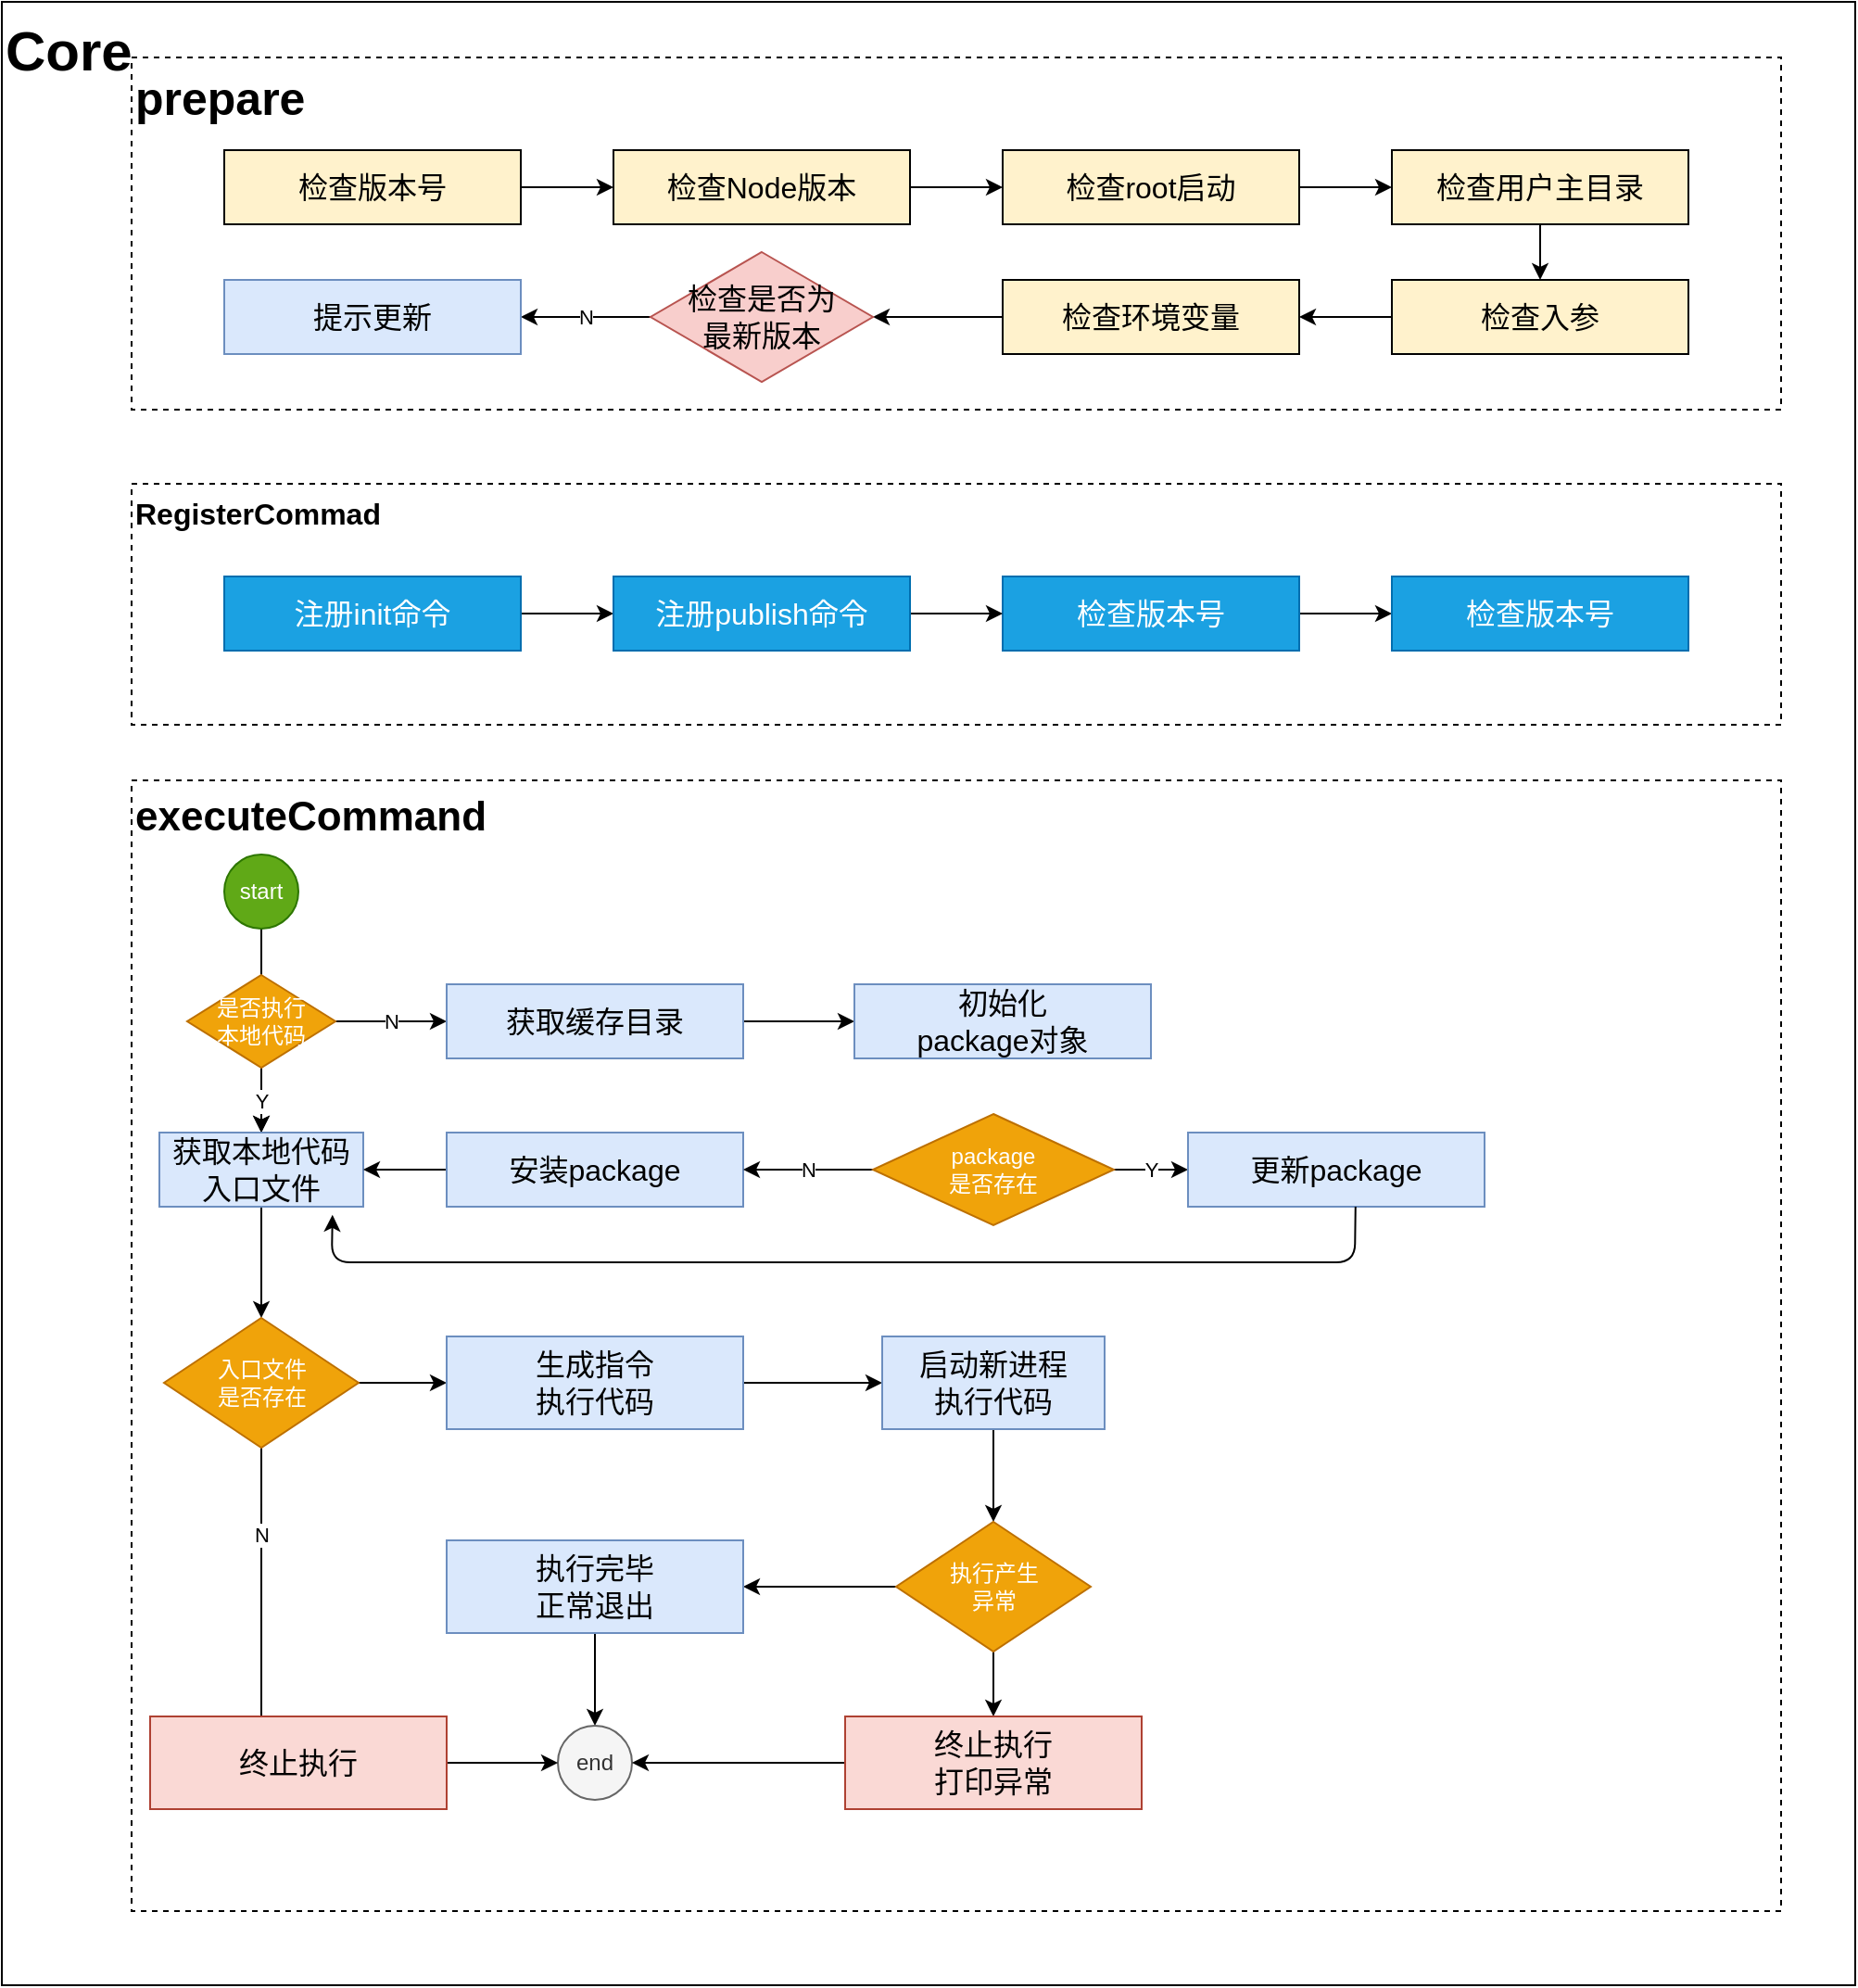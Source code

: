 <mxfile version="13.6.2" type="device"><diagram id="hJRamJF0ORVFr5ughc4s" name="Page-1"><mxGraphModel dx="1205" dy="696" grid="1" gridSize="10" guides="1" tooltips="1" connect="1" arrows="1" fold="1" page="1" pageScale="1" pageWidth="827" pageHeight="1169" math="0" shadow="0"><root><mxCell id="0"/><mxCell id="1" parent="0"/><mxCell id="7puajpKRXR4V27xYfBP2-1" value="&lt;div style=&quot;&quot;&gt;&lt;b style=&quot;font-size: 30px ; line-height: 130%&quot;&gt;Core&lt;/b&gt;&lt;/div&gt;" style="rounded=0;whiteSpace=wrap;html=1;verticalAlign=top;labelPosition=center;verticalLabelPosition=middle;align=left;" parent="1" vertex="1"><mxGeometry x="40" y="60" width="1000" height="1070" as="geometry"/></mxCell><mxCell id="7puajpKRXR4V27xYfBP2-3" value="&lt;font style=&quot;font-size: 25px&quot;&gt;&lt;b&gt;prepare&lt;/b&gt;&lt;/font&gt;" style="rounded=0;whiteSpace=wrap;html=1;align=left;verticalAlign=top;sketch=0;shadow=0;dashed=1;" parent="1" vertex="1"><mxGeometry x="110" y="90" width="890" height="190" as="geometry"/></mxCell><mxCell id="7puajpKRXR4V27xYfBP2-6" value="&lt;font style=&quot;font-size: 16px&quot;&gt;检查版本号&lt;/font&gt;" style="rounded=0;whiteSpace=wrap;html=1;align=center;fillColor=#fff2cc;shadow=0;sketch=0;glass=0;" parent="1" vertex="1"><mxGeometry x="160" y="140" width="160" height="40" as="geometry"/></mxCell><mxCell id="7puajpKRXR4V27xYfBP2-13" value="" style="edgeStyle=orthogonalEdgeStyle;rounded=0;orthogonalLoop=1;jettySize=auto;html=1;" parent="1" source="7puajpKRXR4V27xYfBP2-8" target="7puajpKRXR4V27xYfBP2-9" edge="1"><mxGeometry relative="1" as="geometry"/></mxCell><mxCell id="7puajpKRXR4V27xYfBP2-8" value="&lt;font style=&quot;font-size: 16px&quot;&gt;检查Node版本&lt;/font&gt;" style="rounded=0;whiteSpace=wrap;html=1;align=center;fillColor=#fff2cc;shadow=0;sketch=0;glass=0;" parent="1" vertex="1"><mxGeometry x="370" y="140" width="160" height="40" as="geometry"/></mxCell><mxCell id="7puajpKRXR4V27xYfBP2-14" value="" style="edgeStyle=orthogonalEdgeStyle;rounded=0;orthogonalLoop=1;jettySize=auto;html=1;" parent="1" source="7puajpKRXR4V27xYfBP2-9" target="7puajpKRXR4V27xYfBP2-10" edge="1"><mxGeometry relative="1" as="geometry"/></mxCell><mxCell id="7puajpKRXR4V27xYfBP2-9" value="&lt;font style=&quot;font-size: 16px&quot;&gt;检查root启动&lt;/font&gt;" style="rounded=0;whiteSpace=wrap;html=1;align=center;fillColor=#fff2cc;shadow=0;sketch=0;glass=0;" parent="1" vertex="1"><mxGeometry x="580" y="140" width="160" height="40" as="geometry"/></mxCell><mxCell id="7puajpKRXR4V27xYfBP2-17" value="" style="edgeStyle=orthogonalEdgeStyle;rounded=0;orthogonalLoop=1;jettySize=auto;html=1;" parent="1" source="7puajpKRXR4V27xYfBP2-10" target="7puajpKRXR4V27xYfBP2-15" edge="1"><mxGeometry relative="1" as="geometry"/></mxCell><mxCell id="7puajpKRXR4V27xYfBP2-10" value="&lt;font style=&quot;font-size: 16px&quot;&gt;检查用户主目录&lt;/font&gt;" style="rounded=0;whiteSpace=wrap;html=1;align=center;fillColor=#fff2cc;shadow=0;sketch=0;glass=0;" parent="1" vertex="1"><mxGeometry x="790" y="140" width="160" height="40" as="geometry"/></mxCell><mxCell id="7puajpKRXR4V27xYfBP2-12" value="" style="endArrow=classic;html=1;" parent="1" target="7puajpKRXR4V27xYfBP2-8" edge="1"><mxGeometry width="50" height="50" relative="1" as="geometry"><mxPoint x="320" y="160" as="sourcePoint"/><mxPoint x="370" y="110" as="targetPoint"/></mxGeometry></mxCell><mxCell id="7puajpKRXR4V27xYfBP2-18" value="" style="edgeStyle=orthogonalEdgeStyle;rounded=0;orthogonalLoop=1;jettySize=auto;html=1;" parent="1" source="7puajpKRXR4V27xYfBP2-15" target="7puajpKRXR4V27xYfBP2-16" edge="1"><mxGeometry relative="1" as="geometry"/></mxCell><mxCell id="7puajpKRXR4V27xYfBP2-15" value="&lt;font style=&quot;font-size: 16px&quot;&gt;检查入参&lt;/font&gt;" style="rounded=0;whiteSpace=wrap;html=1;align=center;fillColor=#fff2cc;shadow=0;sketch=0;glass=0;" parent="1" vertex="1"><mxGeometry x="790" y="210" width="160" height="40" as="geometry"/></mxCell><mxCell id="7puajpKRXR4V27xYfBP2-20" value="" style="edgeStyle=orthogonalEdgeStyle;rounded=0;orthogonalLoop=1;jettySize=auto;html=1;" parent="1" source="7puajpKRXR4V27xYfBP2-16" target="7puajpKRXR4V27xYfBP2-19" edge="1"><mxGeometry relative="1" as="geometry"/></mxCell><mxCell id="7puajpKRXR4V27xYfBP2-16" value="&lt;font style=&quot;font-size: 16px&quot;&gt;检查环境变量&lt;/font&gt;" style="rounded=0;whiteSpace=wrap;html=1;align=center;fillColor=#fff2cc;shadow=0;sketch=0;glass=0;" parent="1" vertex="1"><mxGeometry x="580" y="210" width="160" height="40" as="geometry"/></mxCell><mxCell id="7puajpKRXR4V27xYfBP2-23" value="N" style="edgeStyle=orthogonalEdgeStyle;rounded=0;orthogonalLoop=1;jettySize=auto;html=1;" parent="1" source="7puajpKRXR4V27xYfBP2-19" target="7puajpKRXR4V27xYfBP2-21" edge="1"><mxGeometry relative="1" as="geometry"/></mxCell><mxCell id="7puajpKRXR4V27xYfBP2-19" value="&lt;font style=&quot;font-size: 16px&quot;&gt;检查是否为&lt;br&gt;最新版本&lt;/font&gt;" style="rhombus;whiteSpace=wrap;html=1;rounded=0;shadow=0;glass=0;sketch=0;strokeColor=#b85450;align=center;fillColor=#f8cecc;" parent="1" vertex="1"><mxGeometry x="390" y="195" width="120" height="70" as="geometry"/></mxCell><mxCell id="7puajpKRXR4V27xYfBP2-21" value="&lt;font style=&quot;font-size: 16px&quot;&gt;提示更新&lt;/font&gt;" style="rounded=0;whiteSpace=wrap;html=1;align=center;fillColor=#dae8fc;shadow=0;sketch=0;glass=0;strokeColor=#6c8ebf;" parent="1" vertex="1"><mxGeometry x="160" y="210" width="160" height="40" as="geometry"/></mxCell><mxCell id="7puajpKRXR4V27xYfBP2-24" value="&lt;font style=&quot;font-size: 16px&quot;&gt;&lt;b&gt;RegisterCommad&lt;/b&gt;&lt;/font&gt;" style="rounded=0;whiteSpace=wrap;html=1;shadow=0;glass=0;sketch=0;strokeColor=#000000;align=left;verticalAlign=top;dashed=1;" parent="1" vertex="1"><mxGeometry x="110" y="320" width="890" height="130" as="geometry"/></mxCell><mxCell id="7puajpKRXR4V27xYfBP2-29" value="" style="edgeStyle=orthogonalEdgeStyle;rounded=0;orthogonalLoop=1;jettySize=auto;html=1;" parent="1" source="7puajpKRXR4V27xYfBP2-25" target="7puajpKRXR4V27xYfBP2-27" edge="1"><mxGeometry relative="1" as="geometry"/></mxCell><mxCell id="7puajpKRXR4V27xYfBP2-25" value="&lt;span style=&quot;font-size: 16px&quot;&gt;注册init命令&lt;/span&gt;" style="rounded=0;whiteSpace=wrap;html=1;align=center;fillColor=#1ba1e2;shadow=0;sketch=0;glass=0;strokeColor=#006EAF;fontColor=#ffffff;" parent="1" vertex="1"><mxGeometry x="160" y="370" width="160" height="40" as="geometry"/></mxCell><mxCell id="7puajpKRXR4V27xYfBP2-31" value="" style="edgeStyle=orthogonalEdgeStyle;rounded=0;orthogonalLoop=1;jettySize=auto;html=1;" parent="1" source="7puajpKRXR4V27xYfBP2-26" target="7puajpKRXR4V27xYfBP2-28" edge="1"><mxGeometry relative="1" as="geometry"/></mxCell><mxCell id="7puajpKRXR4V27xYfBP2-26" value="&lt;font style=&quot;font-size: 16px&quot;&gt;检查版本号&lt;/font&gt;" style="rounded=0;whiteSpace=wrap;html=1;align=center;fillColor=#1ba1e2;shadow=0;sketch=0;glass=0;strokeColor=#006EAF;fontColor=#ffffff;" parent="1" vertex="1"><mxGeometry x="580" y="370" width="160" height="40" as="geometry"/></mxCell><mxCell id="7puajpKRXR4V27xYfBP2-30" value="" style="edgeStyle=orthogonalEdgeStyle;rounded=0;orthogonalLoop=1;jettySize=auto;html=1;" parent="1" source="7puajpKRXR4V27xYfBP2-27" target="7puajpKRXR4V27xYfBP2-26" edge="1"><mxGeometry relative="1" as="geometry"/></mxCell><mxCell id="7puajpKRXR4V27xYfBP2-27" value="&lt;font style=&quot;font-size: 16px&quot;&gt;注册publish命令&lt;/font&gt;" style="rounded=0;whiteSpace=wrap;html=1;align=center;fillColor=#1ba1e2;shadow=0;sketch=0;glass=0;strokeColor=#006EAF;fontColor=#ffffff;" parent="1" vertex="1"><mxGeometry x="370" y="370" width="160" height="40" as="geometry"/></mxCell><mxCell id="7puajpKRXR4V27xYfBP2-28" value="&lt;font style=&quot;font-size: 16px&quot;&gt;检查版本号&lt;/font&gt;" style="rounded=0;whiteSpace=wrap;html=1;align=center;fillColor=#1ba1e2;shadow=0;sketch=0;glass=0;strokeColor=#006EAF;fontColor=#ffffff;" parent="1" vertex="1"><mxGeometry x="790" y="370" width="160" height="40" as="geometry"/></mxCell><mxCell id="7puajpKRXR4V27xYfBP2-33" value="&lt;font style=&quot;font-size: 22px&quot;&gt;&lt;b&gt;executeCommand&lt;/b&gt;&lt;/font&gt;" style="rounded=0;whiteSpace=wrap;html=1;shadow=0;glass=0;sketch=0;strokeColor=#000000;align=left;verticalAlign=top;dashed=1;" parent="1" vertex="1"><mxGeometry x="110" y="480" width="890" height="610" as="geometry"/></mxCell><mxCell id="7puajpKRXR4V27xYfBP2-64" value="" style="edgeStyle=orthogonalEdgeStyle;rounded=0;orthogonalLoop=1;jettySize=auto;html=1;" parent="1" source="7puajpKRXR4V27xYfBP2-34" target="7puajpKRXR4V27xYfBP2-40" edge="1"><mxGeometry relative="1" as="geometry"/></mxCell><mxCell id="7puajpKRXR4V27xYfBP2-34" value="start" style="ellipse;whiteSpace=wrap;html=1;aspect=fixed;rounded=0;shadow=0;glass=0;sketch=0;strokeColor=#2D7600;align=center;fillColor=#60a917;fontColor=#ffffff;" parent="1" vertex="1"><mxGeometry x="160" y="520" width="40" height="40" as="geometry"/></mxCell><mxCell id="7puajpKRXR4V27xYfBP2-38" value="N" style="edgeStyle=orthogonalEdgeStyle;rounded=0;orthogonalLoop=1;jettySize=auto;html=1;" parent="1" source="7puajpKRXR4V27xYfBP2-35" target="7puajpKRXR4V27xYfBP2-36" edge="1"><mxGeometry relative="1" as="geometry"/></mxCell><mxCell id="7puajpKRXR4V27xYfBP2-42" value="Y" style="edgeStyle=orthogonalEdgeStyle;rounded=0;orthogonalLoop=1;jettySize=auto;html=1;" parent="1" source="7puajpKRXR4V27xYfBP2-35" target="7puajpKRXR4V27xYfBP2-40" edge="1"><mxGeometry relative="1" as="geometry"/></mxCell><mxCell id="7puajpKRXR4V27xYfBP2-35" value="是否执行&lt;br&gt;本地代码" style="rhombus;whiteSpace=wrap;html=1;rounded=0;shadow=0;glass=0;sketch=0;strokeColor=#BD7000;align=center;fillColor=#f0a30a;fontColor=#ffffff;" parent="1" vertex="1"><mxGeometry x="140" y="585" width="80" height="50" as="geometry"/></mxCell><mxCell id="7puajpKRXR4V27xYfBP2-39" value="" style="edgeStyle=orthogonalEdgeStyle;rounded=0;orthogonalLoop=1;jettySize=auto;html=1;" parent="1" source="7puajpKRXR4V27xYfBP2-36" target="7puajpKRXR4V27xYfBP2-37" edge="1"><mxGeometry relative="1" as="geometry"/></mxCell><mxCell id="7puajpKRXR4V27xYfBP2-36" value="&lt;font style=&quot;font-size: 16px&quot;&gt;获取缓存目录&lt;/font&gt;" style="rounded=0;whiteSpace=wrap;html=1;align=center;fillColor=#dae8fc;shadow=0;sketch=0;glass=0;strokeColor=#6c8ebf;" parent="1" vertex="1"><mxGeometry x="280" y="590" width="160" height="40" as="geometry"/></mxCell><mxCell id="7puajpKRXR4V27xYfBP2-37" value="&lt;font style=&quot;font-size: 16px&quot;&gt;初始化&lt;br&gt;package对象&lt;/font&gt;" style="rounded=0;whiteSpace=wrap;html=1;align=center;fillColor=#dae8fc;shadow=0;sketch=0;glass=0;strokeColor=#6c8ebf;" parent="1" vertex="1"><mxGeometry x="500" y="590" width="160" height="40" as="geometry"/></mxCell><mxCell id="7puajpKRXR4V27xYfBP2-55" value="" style="edgeStyle=orthogonalEdgeStyle;rounded=0;orthogonalLoop=1;jettySize=auto;html=1;" parent="1" source="7puajpKRXR4V27xYfBP2-40" target="7puajpKRXR4V27xYfBP2-53" edge="1"><mxGeometry relative="1" as="geometry"/></mxCell><mxCell id="7puajpKRXR4V27xYfBP2-40" value="&lt;font style=&quot;font-size: 16px&quot;&gt;获取本地代码入口文件&lt;/font&gt;" style="rounded=0;whiteSpace=wrap;html=1;align=center;fillColor=#dae8fc;shadow=0;sketch=0;glass=0;strokeColor=#6c8ebf;" parent="1" vertex="1"><mxGeometry x="125" y="670" width="110" height="40" as="geometry"/></mxCell><mxCell id="7puajpKRXR4V27xYfBP2-45" value="" style="edgeStyle=orthogonalEdgeStyle;rounded=0;orthogonalLoop=1;jettySize=auto;html=1;" parent="1" source="7puajpKRXR4V27xYfBP2-43" target="7puajpKRXR4V27xYfBP2-40" edge="1"><mxGeometry relative="1" as="geometry"/></mxCell><mxCell id="7puajpKRXR4V27xYfBP2-43" value="&lt;font style=&quot;font-size: 16px&quot;&gt;安装package&lt;/font&gt;" style="rounded=0;whiteSpace=wrap;html=1;align=center;fillColor=#dae8fc;shadow=0;sketch=0;glass=0;strokeColor=#6c8ebf;" parent="1" vertex="1"><mxGeometry x="280" y="670" width="160" height="40" as="geometry"/></mxCell><mxCell id="7puajpKRXR4V27xYfBP2-47" value="Y" style="edgeStyle=orthogonalEdgeStyle;rounded=0;orthogonalLoop=1;jettySize=auto;html=1;" parent="1" source="7puajpKRXR4V27xYfBP2-44" target="7puajpKRXR4V27xYfBP2-46" edge="1"><mxGeometry relative="1" as="geometry"/></mxCell><mxCell id="7puajpKRXR4V27xYfBP2-48" value="N" style="edgeStyle=orthogonalEdgeStyle;rounded=0;orthogonalLoop=1;jettySize=auto;html=1;" parent="1" source="7puajpKRXR4V27xYfBP2-44" target="7puajpKRXR4V27xYfBP2-43" edge="1"><mxGeometry relative="1" as="geometry"/></mxCell><mxCell id="7puajpKRXR4V27xYfBP2-44" value="package&lt;br&gt;是否存在" style="rhombus;whiteSpace=wrap;html=1;rounded=0;shadow=0;glass=0;sketch=0;strokeColor=#BD7000;align=center;fillColor=#f0a30a;fontColor=#ffffff;" parent="1" vertex="1"><mxGeometry x="510" y="660" width="130" height="60" as="geometry"/></mxCell><mxCell id="7puajpKRXR4V27xYfBP2-46" value="&lt;span style=&quot;font-size: 16px&quot;&gt;更新package&lt;/span&gt;" style="rounded=0;whiteSpace=wrap;html=1;align=center;fillColor=#dae8fc;shadow=0;sketch=0;glass=0;strokeColor=#6c8ebf;" parent="1" vertex="1"><mxGeometry x="680" y="670" width="160" height="40" as="geometry"/></mxCell><mxCell id="7puajpKRXR4V27xYfBP2-51" value="" style="endArrow=classic;html=1;exitX=0.742;exitY=0.377;exitDx=0;exitDy=0;exitPerimeter=0;entryX=0.849;entryY=1.11;entryDx=0;entryDy=0;entryPerimeter=0;" parent="1" source="7puajpKRXR4V27xYfBP2-33" target="7puajpKRXR4V27xYfBP2-40" edge="1"><mxGeometry width="50" height="50" relative="1" as="geometry"><mxPoint x="520" y="640" as="sourcePoint"/><mxPoint x="570" y="590" as="targetPoint"/><Array as="points"><mxPoint x="770" y="740"/><mxPoint x="470" y="740"/><mxPoint x="218" y="740"/></Array></mxGeometry></mxCell><mxCell id="7puajpKRXR4V27xYfBP2-58" value="" style="edgeStyle=orthogonalEdgeStyle;rounded=0;orthogonalLoop=1;jettySize=auto;html=1;" parent="1" source="7puajpKRXR4V27xYfBP2-53" target="7puajpKRXR4V27xYfBP2-56" edge="1"><mxGeometry relative="1" as="geometry"/></mxCell><mxCell id="7puajpKRXR4V27xYfBP2-68" value="" style="edgeStyle=orthogonalEdgeStyle;rounded=0;orthogonalLoop=1;jettySize=auto;html=1;" parent="1" source="7puajpKRXR4V27xYfBP2-53" edge="1"><mxGeometry relative="1" as="geometry"><mxPoint x="190" y="990" as="targetPoint"/><Array as="points"><mxPoint x="180" y="990"/></Array></mxGeometry></mxCell><mxCell id="7puajpKRXR4V27xYfBP2-69" value="N" style="edgeLabel;html=1;align=center;verticalAlign=middle;resizable=0;points=[];" parent="7puajpKRXR4V27xYfBP2-68" vertex="1" connectable="0"><mxGeometry x="-0.414" relative="1" as="geometry"><mxPoint as="offset"/></mxGeometry></mxCell><mxCell id="7puajpKRXR4V27xYfBP2-53" value="入口文件&lt;br&gt;是否存在" style="rhombus;whiteSpace=wrap;html=1;rounded=0;shadow=0;glass=0;sketch=0;strokeColor=#BD7000;align=center;fillColor=#f0a30a;fontColor=#ffffff;" parent="1" vertex="1"><mxGeometry x="127.5" y="770" width="105" height="70" as="geometry"/></mxCell><mxCell id="7puajpKRXR4V27xYfBP2-59" value="" style="edgeStyle=orthogonalEdgeStyle;rounded=0;orthogonalLoop=1;jettySize=auto;html=1;" parent="1" source="7puajpKRXR4V27xYfBP2-56" target="7puajpKRXR4V27xYfBP2-57" edge="1"><mxGeometry relative="1" as="geometry"/></mxCell><mxCell id="7puajpKRXR4V27xYfBP2-56" value="&lt;span style=&quot;font-size: 16px&quot;&gt;生成指令&lt;br&gt;执行代码&lt;br&gt;&lt;/span&gt;" style="rounded=0;whiteSpace=wrap;html=1;align=center;fillColor=#dae8fc;shadow=0;sketch=0;glass=0;strokeColor=#6c8ebf;" parent="1" vertex="1"><mxGeometry x="280" y="780" width="160" height="50" as="geometry"/></mxCell><mxCell id="7puajpKRXR4V27xYfBP2-61" value="" style="edgeStyle=orthogonalEdgeStyle;rounded=0;orthogonalLoop=1;jettySize=auto;html=1;" parent="1" source="7puajpKRXR4V27xYfBP2-57" target="7puajpKRXR4V27xYfBP2-60" edge="1"><mxGeometry relative="1" as="geometry"/></mxCell><mxCell id="7puajpKRXR4V27xYfBP2-57" value="&lt;span style=&quot;font-size: 16px&quot;&gt;启动新进程&lt;br&gt;执行代码&lt;br&gt;&lt;/span&gt;" style="rounded=0;whiteSpace=wrap;html=1;align=center;fillColor=#dae8fc;shadow=0;sketch=0;glass=0;strokeColor=#6c8ebf;" parent="1" vertex="1"><mxGeometry x="515" y="780" width="120" height="50" as="geometry"/></mxCell><mxCell id="7puajpKRXR4V27xYfBP2-63" value="" style="edgeStyle=orthogonalEdgeStyle;rounded=0;orthogonalLoop=1;jettySize=auto;html=1;" parent="1" source="7puajpKRXR4V27xYfBP2-60" target="7puajpKRXR4V27xYfBP2-62" edge="1"><mxGeometry relative="1" as="geometry"/></mxCell><mxCell id="7puajpKRXR4V27xYfBP2-75" value="" style="edgeStyle=orthogonalEdgeStyle;rounded=0;orthogonalLoop=1;jettySize=auto;html=1;" parent="1" source="7puajpKRXR4V27xYfBP2-60" target="7puajpKRXR4V27xYfBP2-73" edge="1"><mxGeometry relative="1" as="geometry"/></mxCell><mxCell id="7puajpKRXR4V27xYfBP2-60" value="执行产生&lt;br&gt;异常" style="rhombus;whiteSpace=wrap;html=1;rounded=0;shadow=0;glass=0;sketch=0;strokeColor=#BD7000;align=center;fillColor=#f0a30a;fontColor=#ffffff;" parent="1" vertex="1"><mxGeometry x="522.5" y="880" width="105" height="70" as="geometry"/></mxCell><mxCell id="7puajpKRXR4V27xYfBP2-71" value="" style="edgeStyle=orthogonalEdgeStyle;rounded=0;orthogonalLoop=1;jettySize=auto;html=1;" parent="1" source="7puajpKRXR4V27xYfBP2-62" target="7puajpKRXR4V27xYfBP2-65" edge="1"><mxGeometry relative="1" as="geometry"/></mxCell><mxCell id="7puajpKRXR4V27xYfBP2-62" value="&lt;span style=&quot;font-size: 16px&quot;&gt;执行完毕&lt;br&gt;正常退出&lt;br&gt;&lt;/span&gt;" style="rounded=0;whiteSpace=wrap;html=1;align=center;fillColor=#dae8fc;shadow=0;sketch=0;glass=0;strokeColor=#6c8ebf;" parent="1" vertex="1"><mxGeometry x="280" y="890" width="160" height="50" as="geometry"/></mxCell><mxCell id="7puajpKRXR4V27xYfBP2-65" value="end" style="ellipse;whiteSpace=wrap;html=1;aspect=fixed;rounded=0;shadow=0;glass=0;sketch=0;strokeColor=#666666;align=center;fillColor=#f5f5f5;fontColor=#333333;" parent="1" vertex="1"><mxGeometry x="340" y="990" width="40" height="40" as="geometry"/></mxCell><mxCell id="7puajpKRXR4V27xYfBP2-70" value="" style="edgeStyle=orthogonalEdgeStyle;rounded=0;orthogonalLoop=1;jettySize=auto;html=1;" parent="1" source="7puajpKRXR4V27xYfBP2-66" target="7puajpKRXR4V27xYfBP2-65" edge="1"><mxGeometry relative="1" as="geometry"/></mxCell><mxCell id="7puajpKRXR4V27xYfBP2-66" value="&lt;span style=&quot;font-size: 16px&quot;&gt;终止执行&lt;br&gt;&lt;/span&gt;" style="rounded=0;whiteSpace=wrap;html=1;align=center;fillColor=#fad9d5;shadow=0;sketch=0;glass=0;strokeColor=#ae4132;" parent="1" vertex="1"><mxGeometry x="120" y="985" width="160" height="50" as="geometry"/></mxCell><mxCell id="7puajpKRXR4V27xYfBP2-74" value="" style="edgeStyle=orthogonalEdgeStyle;rounded=0;orthogonalLoop=1;jettySize=auto;html=1;" parent="1" source="7puajpKRXR4V27xYfBP2-73" target="7puajpKRXR4V27xYfBP2-65" edge="1"><mxGeometry relative="1" as="geometry"/></mxCell><mxCell id="7puajpKRXR4V27xYfBP2-73" value="&lt;span style=&quot;font-size: 16px&quot;&gt;终止执行&lt;br&gt;打印异常&lt;br&gt;&lt;/span&gt;" style="rounded=0;whiteSpace=wrap;html=1;align=center;fillColor=#fad9d5;shadow=0;sketch=0;glass=0;strokeColor=#ae4132;" parent="1" vertex="1"><mxGeometry x="495" y="985" width="160" height="50" as="geometry"/></mxCell></root></mxGraphModel></diagram></mxfile>